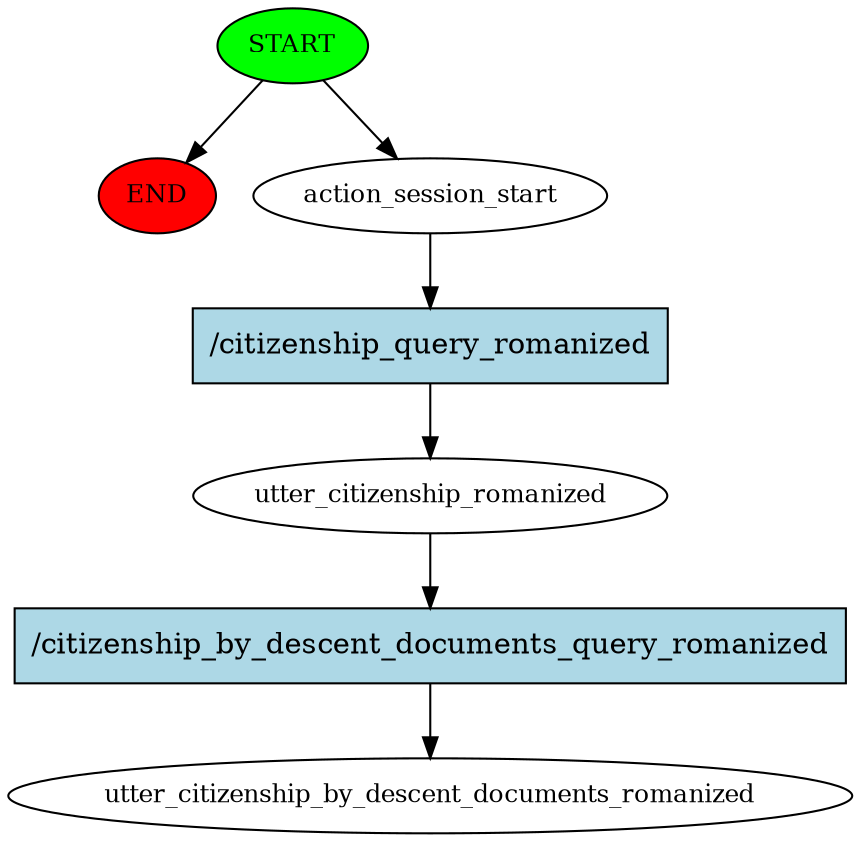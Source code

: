 digraph  {
0 [class="start active", fillcolor=green, fontsize=12, label=START, style=filled];
"-1" [class=end, fillcolor=red, fontsize=12, label=END, style=filled];
1 [class=active, fontsize=12, label=action_session_start];
2 [class=active, fontsize=12, label=utter_citizenship_romanized];
3 [class="dashed active", fontsize=12, label=utter_citizenship_by_descent_documents_romanized];
4 [class="intent active", fillcolor=lightblue, label="/citizenship_query_romanized", shape=rect, style=filled];
5 [class="intent active", fillcolor=lightblue, label="/citizenship_by_descent_documents_query_romanized", shape=rect, style=filled];
0 -> "-1"  [class="", key=NONE, label=""];
0 -> 1  [class=active, key=NONE, label=""];
1 -> 4  [class=active, key=0];
2 -> 5  [class=active, key=0];
4 -> 2  [class=active, key=0];
5 -> 3  [class=active, key=0];
}
